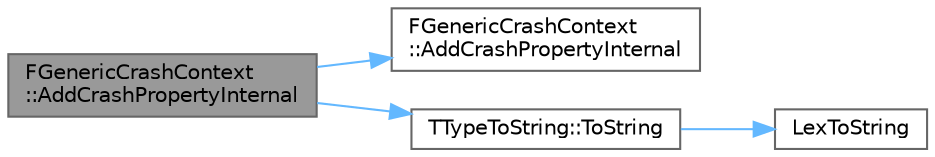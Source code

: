 digraph "FGenericCrashContext::AddCrashPropertyInternal"
{
 // INTERACTIVE_SVG=YES
 // LATEX_PDF_SIZE
  bgcolor="transparent";
  edge [fontname=Helvetica,fontsize=10,labelfontname=Helvetica,labelfontsize=10];
  node [fontname=Helvetica,fontsize=10,shape=box,height=0.2,width=0.4];
  rankdir="LR";
  Node1 [id="Node000001",label="FGenericCrashContext\l::AddCrashPropertyInternal",height=0.2,width=0.4,color="gray40", fillcolor="grey60", style="filled", fontcolor="black",tooltip="Writes a common property to the buffer."];
  Node1 -> Node2 [id="edge1_Node000001_Node000002",color="steelblue1",style="solid",tooltip=" "];
  Node2 [id="Node000002",label="FGenericCrashContext\l::AddCrashPropertyInternal",height=0.2,width=0.4,color="grey40", fillcolor="white", style="filled",URL="$d5/dc2/structFGenericCrashContext.html#a96a2d793901b45522b79adc77e389ec6",tooltip="Writes a common property to the buffer."];
  Node1 -> Node3 [id="edge2_Node000001_Node000003",color="steelblue1",style="solid",tooltip=" "];
  Node3 [id="Node000003",label="TTypeToString::ToString",height=0.2,width=0.4,color="grey40", fillcolor="white", style="filled",URL="$d7/d44/structTTypeToString.html#a1fadeadc0bf6da52908d60213cc4ef17",tooltip=" "];
  Node3 -> Node4 [id="edge3_Node000003_Node000004",color="steelblue1",style="solid",tooltip=" "];
  Node4 [id="Node000004",label="LexToString",height=0.2,width=0.4,color="grey40", fillcolor="white", style="filled",URL="$d5/dba/UnrealString_8h.html#a27c5337b7077fa459c6ac7f083a8b871",tooltip="Convert numeric types to a string."];
}
